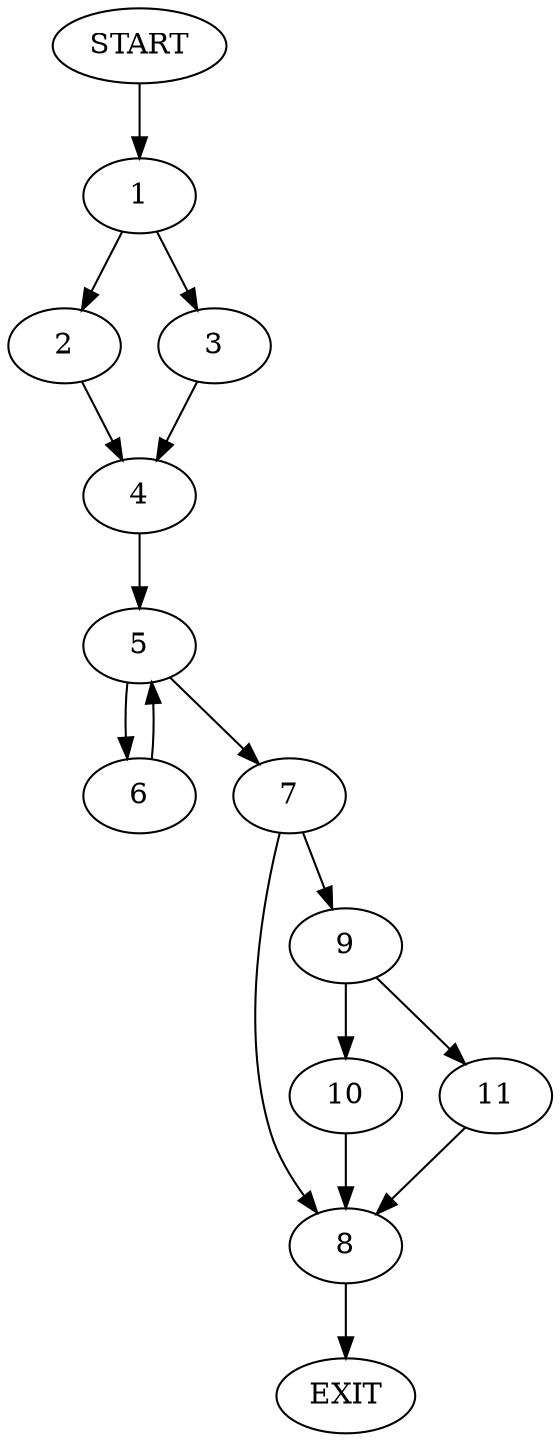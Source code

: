 digraph {
0 [label="START"]
12 [label="EXIT"]
0 -> 1
1 -> 2
1 -> 3
3 -> 4
2 -> 4
4 -> 5
5 -> 6
5 -> 7
6 -> 5
7 -> 8
7 -> 9
9 -> 10
9 -> 11
8 -> 12
10 -> 8
11 -> 8
}
